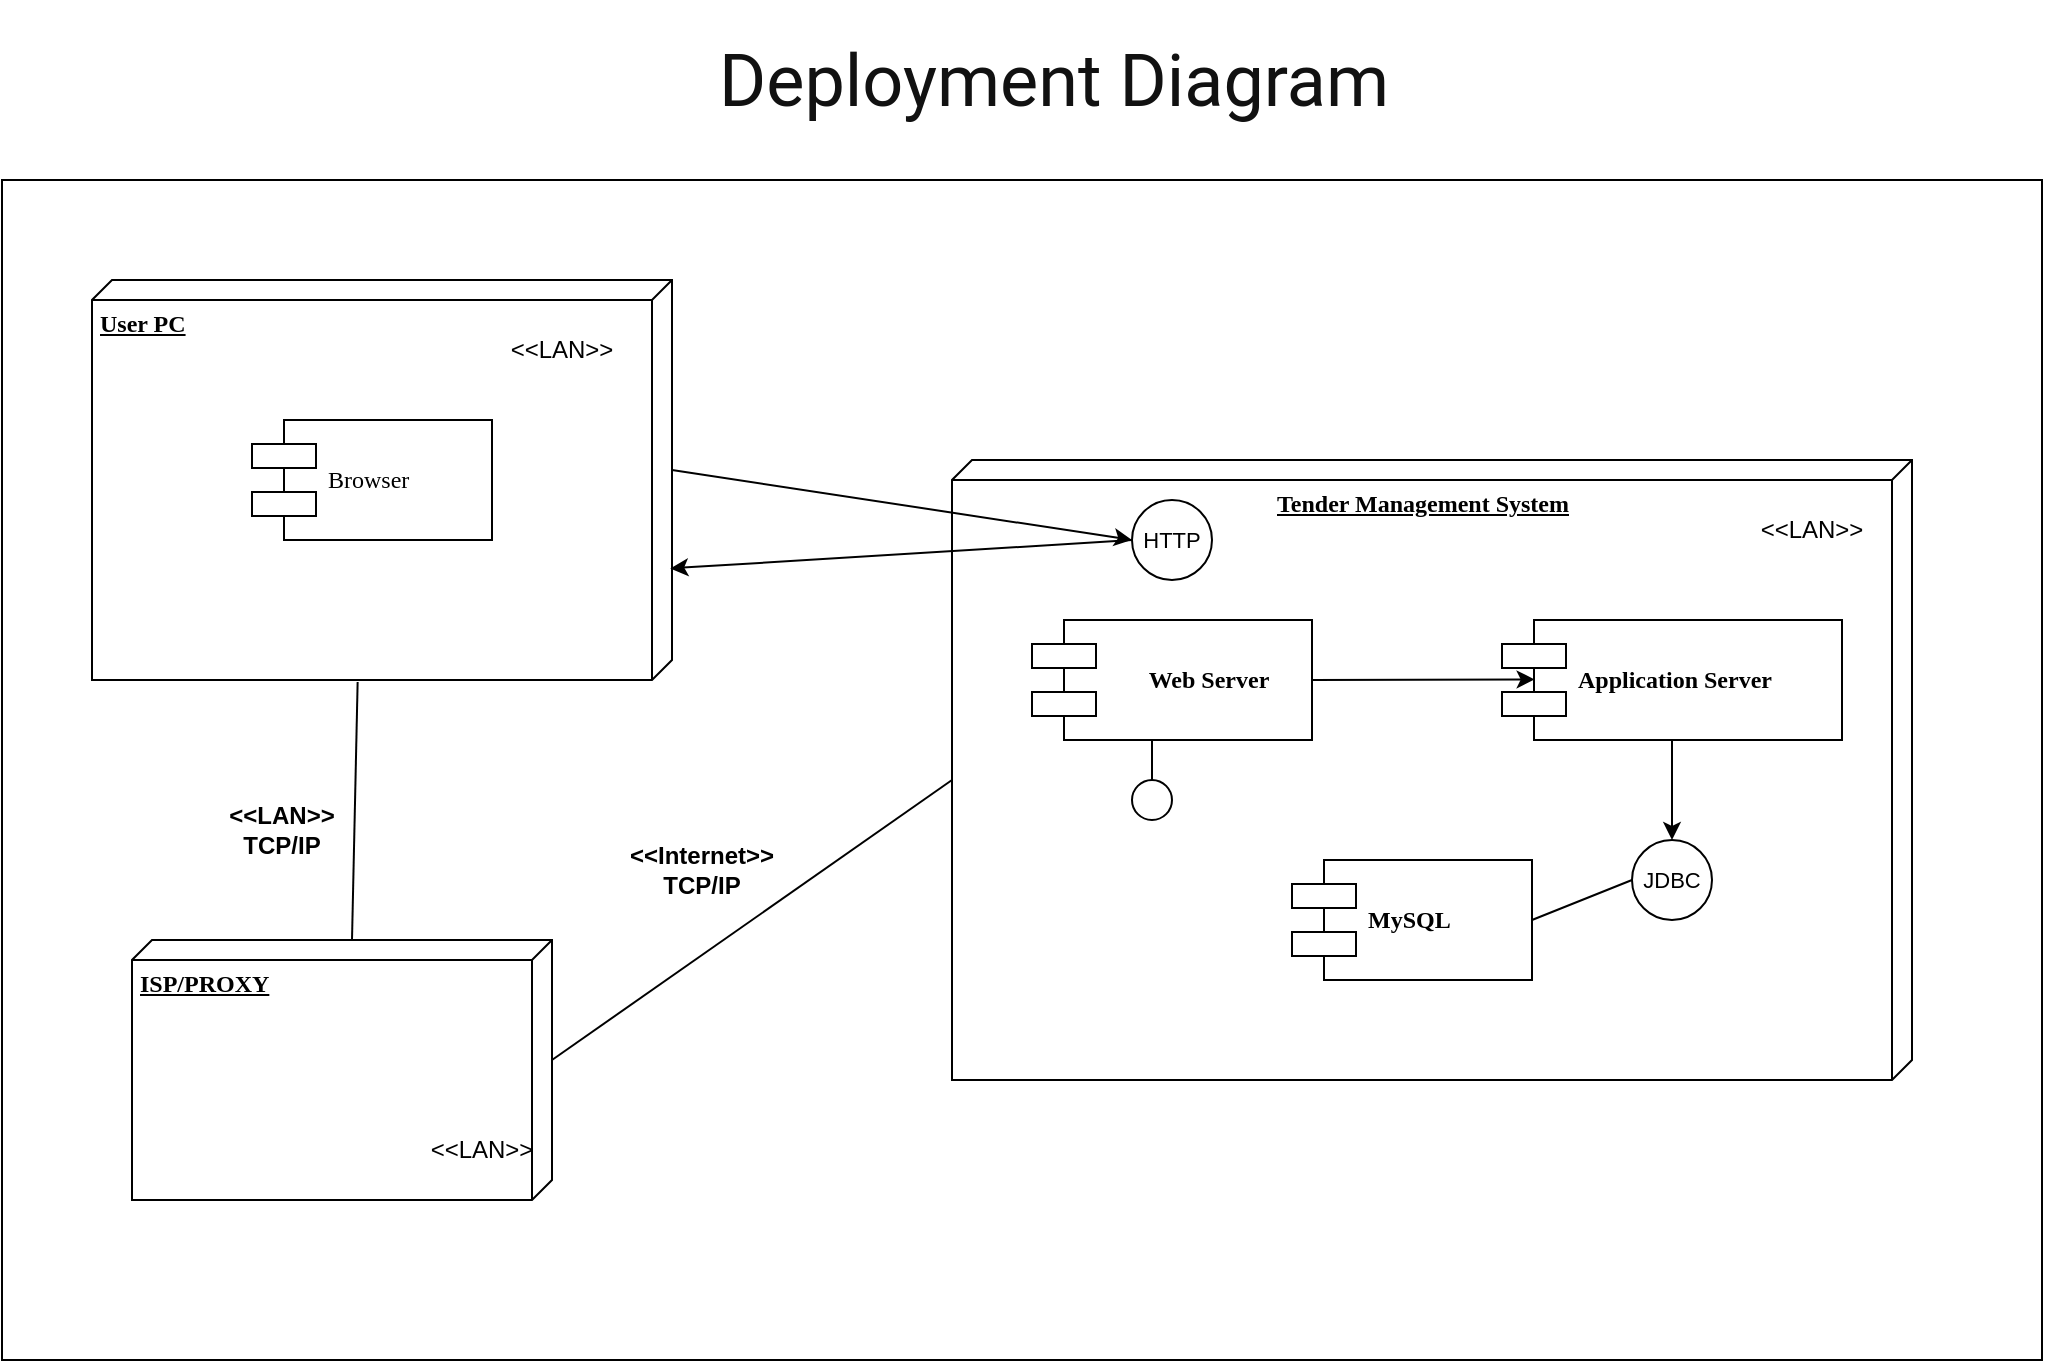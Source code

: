 <mxfile version="20.8.16" type="device"><diagram name="Page-1" id="5f0bae14-7c28-e335-631c-24af17079c00"><mxGraphModel dx="1480" dy="866" grid="1" gridSize="10" guides="1" tooltips="1" connect="1" arrows="1" fold="1" page="1" pageScale="1" pageWidth="1100" pageHeight="850" background="none" math="0" shadow="0"><root><mxCell id="0"/><mxCell id="1" parent="0"/><mxCell id="39150e848f15840c-1" value="&lt;b&gt;User PC&lt;/b&gt;" style="verticalAlign=top;align=left;spacingTop=8;spacingLeft=2;spacingRight=12;shape=cube;size=10;direction=south;fontStyle=4;html=1;rounded=0;shadow=0;comic=0;labelBackgroundColor=none;strokeWidth=1;fontFamily=Verdana;fontSize=12;fillColor=none;container=0;" parent="1" vertex="1"><mxGeometry x="95" y="195" width="290" height="200" as="geometry"/></mxCell><mxCell id="39150e848f15840c-2" value="&lt;b&gt;Tender Management System&lt;/b&gt;" style="verticalAlign=top;align=center;spacingTop=8;spacingLeft=2;spacingRight=12;shape=cube;size=10;direction=south;fontStyle=4;html=1;rounded=0;shadow=0;comic=0;labelBackgroundColor=none;strokeWidth=1;fontFamily=Verdana;fontSize=12;fillColor=none;container=0;" parent="1" vertex="1"><mxGeometry x="525" y="285" width="480" height="310" as="geometry"/></mxCell><mxCell id="39150e848f15840c-3" value="&lt;b&gt;ISP/PROXY&lt;/b&gt;" style="verticalAlign=top;align=left;spacingTop=8;spacingLeft=2;spacingRight=12;shape=cube;size=10;direction=south;fontStyle=4;html=1;rounded=0;shadow=0;comic=0;labelBackgroundColor=none;strokeWidth=1;fontFamily=Verdana;fontSize=12;fillColor=none;container=0;" parent="1" vertex="1"><mxGeometry x="115" y="525" width="210" height="130" as="geometry"/></mxCell><mxCell id="39150e848f15840c-5" value="Browser" style="shape=component;align=left;spacingLeft=36;rounded=0;shadow=0;comic=0;labelBackgroundColor=none;strokeWidth=1;fontFamily=Verdana;fontSize=12;html=1;fillColor=none;container=0;" parent="1" vertex="1"><mxGeometry x="175" y="265" width="120" height="60" as="geometry"/></mxCell><mxCell id="39150e848f15840c-7" value="&lt;b&gt;Web Server&lt;/b&gt;" style="shape=component;align=center;spacingLeft=36;rounded=0;shadow=0;comic=0;labelBackgroundColor=none;strokeWidth=1;fontFamily=Verdana;fontSize=12;html=1;fillColor=none;container=0;" parent="1" vertex="1"><mxGeometry x="565" y="365" width="140" height="60" as="geometry"/></mxCell><mxCell id="39150e848f15840c-9" value="" style="ellipse;whiteSpace=wrap;html=1;rounded=0;shadow=0;comic=0;labelBackgroundColor=none;strokeWidth=1;fontFamily=Verdana;fontSize=12;align=center;fillColor=none;container=0;" parent="1" vertex="1"><mxGeometry x="615" y="445" width="20" height="20" as="geometry"/></mxCell><mxCell id="39150e848f15840c-13" style="edgeStyle=elbowEdgeStyle;rounded=0;html=1;labelBackgroundColor=none;startArrow=none;startFill=0;startSize=8;endArrow=none;endFill=0;endSize=16;fontFamily=Verdana;fontSize=12;fillColor=none;" parent="1" source="39150e848f15840c-9" target="39150e848f15840c-7" edge="1"><mxGeometry relative="1" as="geometry"/></mxCell><mxCell id="39150e848f15840c-17" style="rounded=0;html=1;labelBackgroundColor=none;startArrow=none;startFill=0;startSize=8;endArrow=none;endFill=0;endSize=16;fontFamily=Verdana;fontSize=12;entryX=0;entryY=0;entryDx=160;entryDy=480.0;entryPerimeter=0;exitX=0;exitY=0;exitDx=60;exitDy=0;exitPerimeter=0;fillColor=none;" parent="1" source="39150e848f15840c-3" target="39150e848f15840c-2" edge="1"><mxGeometry relative="1" as="geometry"/></mxCell><mxCell id="39150e848f15840c-18" style="rounded=0;html=1;labelBackgroundColor=none;startArrow=none;startFill=0;startSize=8;endArrow=none;endFill=0;endSize=16;fontFamily=Verdana;fontSize=12;exitX=0;exitY=0;exitDx=0;exitDy=100;exitPerimeter=0;entryX=1.005;entryY=0.542;entryDx=0;entryDy=0;entryPerimeter=0;fillColor=none;" parent="1" source="39150e848f15840c-3" target="39150e848f15840c-1" edge="1"><mxGeometry relative="1" as="geometry"><mxPoint x="205" y="505" as="sourcePoint"/></mxGeometry></mxCell><mxCell id="RC06SaOU310PYe1DSIqB-1" value="&amp;lt;&amp;lt;LAN&amp;gt;&amp;gt;" style="text;html=1;fillColor=none;align=center;verticalAlign=middle;whiteSpace=wrap;rounded=0;container=0;" parent="1" vertex="1"><mxGeometry x="300" y="215" width="60" height="30" as="geometry"/></mxCell><mxCell id="RC06SaOU310PYe1DSIqB-6" value="&amp;lt;&amp;lt;LAN&amp;gt;&amp;gt;" style="text;html=1;fillColor=none;align=center;verticalAlign=middle;whiteSpace=wrap;rounded=0;container=0;" parent="1" vertex="1"><mxGeometry x="255" y="615" width="70" height="30" as="geometry"/></mxCell><mxCell id="RC06SaOU310PYe1DSIqB-7" value="&lt;b&gt;&amp;lt;&amp;lt;LAN&amp;gt;&amp;gt;&lt;br&gt;TCP/IP&lt;/b&gt;" style="text;html=1;fillColor=none;align=center;verticalAlign=middle;whiteSpace=wrap;rounded=0;container=0;" parent="1" vertex="1"><mxGeometry x="155" y="455" width="70" height="30" as="geometry"/></mxCell><mxCell id="RC06SaOU310PYe1DSIqB-8" value="&lt;b&gt;Application Server&lt;/b&gt;" style="shape=component;align=left;spacingLeft=36;rounded=0;shadow=0;comic=0;labelBackgroundColor=none;strokeWidth=1;fontFamily=Verdana;fontSize=12;html=1;fillColor=none;container=0;" parent="1" vertex="1"><mxGeometry x="800" y="365" width="170" height="60" as="geometry"/></mxCell><mxCell id="RC06SaOU310PYe1DSIqB-9" value="&lt;b&gt;MySQL&lt;/b&gt;" style="shape=component;align=left;spacingLeft=36;rounded=0;shadow=0;comic=0;labelBackgroundColor=none;strokeWidth=1;fontFamily=Verdana;fontSize=12;html=1;fillColor=none;container=0;" parent="1" vertex="1"><mxGeometry x="695" y="485" width="120" height="60" as="geometry"/></mxCell><mxCell id="RC06SaOU310PYe1DSIqB-10" value="&lt;font style=&quot;font-size: 11px;&quot;&gt;JDBC&lt;/font&gt;" style="ellipse;whiteSpace=wrap;html=1;aspect=fixed;fillColor=none;container=0;" parent="1" vertex="1"><mxGeometry x="865" y="475" width="40" height="40" as="geometry"/></mxCell><mxCell id="RC06SaOU310PYe1DSIqB-12" value="" style="endArrow=classic;html=1;rounded=0;fontSize=11;entryX=0.5;entryY=0;entryDx=0;entryDy=0;exitX=0.5;exitY=1;exitDx=0;exitDy=0;fillColor=none;" parent="1" source="RC06SaOU310PYe1DSIqB-8" target="RC06SaOU310PYe1DSIqB-10" edge="1"><mxGeometry width="50" height="50" relative="1" as="geometry"><mxPoint x="545" y="445" as="sourcePoint"/><mxPoint x="595" y="395" as="targetPoint"/></mxGeometry></mxCell><mxCell id="RC06SaOU310PYe1DSIqB-13" value="" style="endArrow=none;html=1;rounded=0;fontSize=11;entryX=0;entryY=0.5;entryDx=0;entryDy=0;exitX=1;exitY=0.5;exitDx=0;exitDy=0;fillColor=none;" parent="1" source="RC06SaOU310PYe1DSIqB-9" target="RC06SaOU310PYe1DSIqB-10" edge="1"><mxGeometry width="50" height="50" relative="1" as="geometry"><mxPoint x="545" y="445" as="sourcePoint"/><mxPoint x="595" y="395" as="targetPoint"/></mxGeometry></mxCell><mxCell id="RC06SaOU310PYe1DSIqB-14" value="" style="endArrow=classic;html=1;rounded=0;fontSize=11;entryX=0.096;entryY=0.495;entryDx=0;entryDy=0;exitX=1;exitY=0.5;exitDx=0;exitDy=0;entryPerimeter=0;fillColor=none;" parent="1" source="39150e848f15840c-7" target="RC06SaOU310PYe1DSIqB-8" edge="1"><mxGeometry width="50" height="50" relative="1" as="geometry"><mxPoint x="895" y="420" as="sourcePoint"/><mxPoint x="895" y="485" as="targetPoint"/></mxGeometry></mxCell><mxCell id="RC06SaOU310PYe1DSIqB-15" value="&lt;font style=&quot;font-size: 11px;&quot;&gt;HTTP&lt;/font&gt;" style="ellipse;whiteSpace=wrap;html=1;aspect=fixed;fillColor=none;container=0;" parent="1" vertex="1"><mxGeometry x="615" y="305" width="40" height="40" as="geometry"/></mxCell><mxCell id="RC06SaOU310PYe1DSIqB-16" value="" style="endArrow=classic;html=1;rounded=0;fontSize=11;exitX=0;exitY=0;exitDx=95;exitDy=0;exitPerimeter=0;entryX=0;entryY=0.5;entryDx=0;entryDy=0;fillColor=none;" parent="1" source="39150e848f15840c-1" target="RC06SaOU310PYe1DSIqB-15" edge="1"><mxGeometry width="50" height="50" relative="1" as="geometry"><mxPoint x="595" y="385" as="sourcePoint"/><mxPoint x="455" y="335" as="targetPoint"/></mxGeometry></mxCell><mxCell id="RC06SaOU310PYe1DSIqB-17" value="" style="endArrow=classic;html=1;rounded=0;fontSize=11;exitX=0;exitY=0.5;exitDx=0;exitDy=0;entryX=0.721;entryY=0.003;entryDx=0;entryDy=0;entryPerimeter=0;fillColor=none;" parent="1" source="RC06SaOU310PYe1DSIqB-15" target="39150e848f15840c-1" edge="1"><mxGeometry width="50" height="50" relative="1" as="geometry"><mxPoint x="395.0" y="300" as="sourcePoint"/><mxPoint x="625" y="335" as="targetPoint"/></mxGeometry></mxCell><mxCell id="RC06SaOU310PYe1DSIqB-18" value="&amp;lt;&amp;lt;LAN&amp;gt;&amp;gt;" style="text;html=1;fillColor=none;align=center;verticalAlign=middle;whiteSpace=wrap;rounded=0;container=0;" parent="1" vertex="1"><mxGeometry x="925" y="305" width="60" height="30" as="geometry"/></mxCell><mxCell id="RC06SaOU310PYe1DSIqB-19" value="&lt;b&gt;&amp;lt;&amp;lt;Internet&amp;gt;&amp;gt;&lt;br&gt;TCP/IP&lt;/b&gt;" style="text;html=1;fillColor=none;align=center;verticalAlign=middle;whiteSpace=wrap;rounded=0;container=0;" parent="1" vertex="1"><mxGeometry x="365" y="475" width="70" height="30" as="geometry"/></mxCell><mxCell id="RC06SaOU310PYe1DSIqB-24" value="" style="rounded=0;whiteSpace=wrap;html=1;strokeWidth=1;fontSize=27;fillColor=none;container=0;" parent="1" vertex="1"><mxGeometry x="50" y="145" width="1020" height="590" as="geometry"/></mxCell><mxCell id="RC06SaOU310PYe1DSIqB-25" value="&lt;h1 style=&quot;margin-top: 0px; color: rgb(17, 17, 17); font-weight: 400; font-family: Roboto, Arial, sans-serif; line-height: 1.3; margin-bottom: 0px; text-align: left; background-color: rgb(255, 255, 255);&quot; class=&quot;nova-legacy-e-text nova-legacy-e-text--size-m nova-legacy-e-text--family-display nova-legacy-e-text--spacing-none nova-legacy-e-text--color-inherit&quot;&gt;&lt;font style=&quot;font-size: 36px;&quot;&gt;Deployment Diagram&amp;nbsp;&lt;/font&gt;&lt;/h1&gt;" style="text;strokeColor=none;fillColor=none;html=1;fontSize=27;fontStyle=1;verticalAlign=middle;align=center;container=0;" parent="1" vertex="1"><mxGeometry x="345" y="70" width="470" height="40" as="geometry"/></mxCell></root></mxGraphModel></diagram></mxfile>